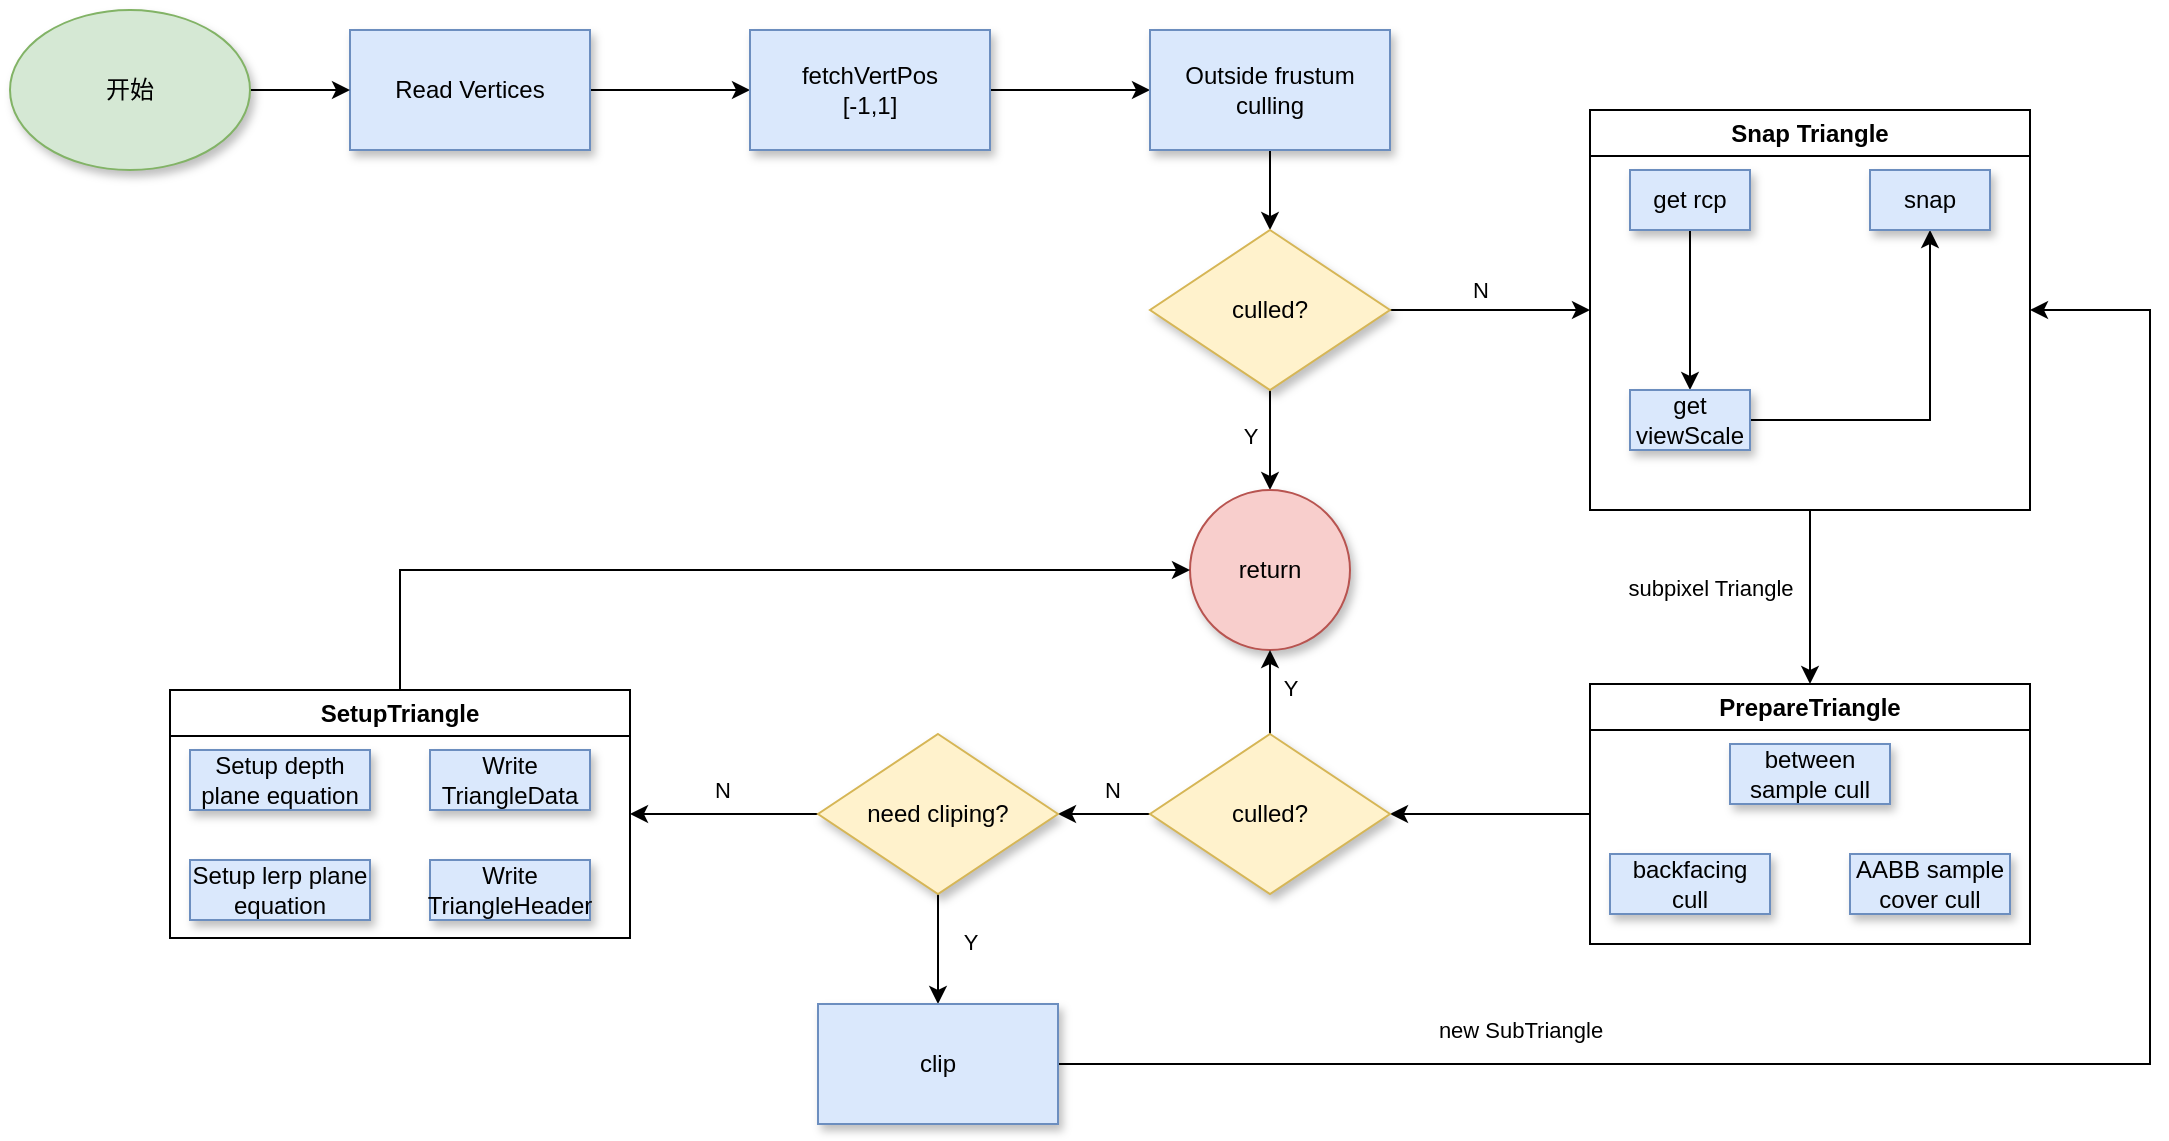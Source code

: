 <mxfile version="24.3.1" type="github">
  <diagram name="第 1 页" id="zPTVT_lEHjepKP2S_No2">
    <mxGraphModel dx="1781" dy="1008" grid="1" gridSize="10" guides="1" tooltips="1" connect="1" arrows="1" fold="1" page="1" pageScale="1" pageWidth="827" pageHeight="1169" math="0" shadow="0">
      <root>
        <mxCell id="0" />
        <mxCell id="1" parent="0" />
        <mxCell id="rsPXkNPQi2C-4VK7HIfT-5" value="" style="edgeStyle=orthogonalEdgeStyle;rounded=0;orthogonalLoop=1;jettySize=auto;html=1;" parent="1" source="rsPXkNPQi2C-4VK7HIfT-1" target="rsPXkNPQi2C-4VK7HIfT-4" edge="1">
          <mxGeometry relative="1" as="geometry" />
        </mxCell>
        <mxCell id="rsPXkNPQi2C-4VK7HIfT-1" value="Read Vertices" style="rounded=0;whiteSpace=wrap;html=1;fillColor=#dae8fc;strokeColor=#6c8ebf;shadow=1;" parent="1" vertex="1">
          <mxGeometry x="180" y="160" width="120" height="60" as="geometry" />
        </mxCell>
        <mxCell id="rsPXkNPQi2C-4VK7HIfT-3" value="" style="edgeStyle=orthogonalEdgeStyle;rounded=0;orthogonalLoop=1;jettySize=auto;html=1;" parent="1" source="rsPXkNPQi2C-4VK7HIfT-2" target="rsPXkNPQi2C-4VK7HIfT-1" edge="1">
          <mxGeometry relative="1" as="geometry" />
        </mxCell>
        <mxCell id="rsPXkNPQi2C-4VK7HIfT-2" value="开始" style="ellipse;whiteSpace=wrap;html=1;fillColor=#d5e8d4;strokeColor=#82b366;shadow=1;" parent="1" vertex="1">
          <mxGeometry x="10" y="150" width="120" height="80" as="geometry" />
        </mxCell>
        <mxCell id="rsPXkNPQi2C-4VK7HIfT-7" value="" style="edgeStyle=orthogonalEdgeStyle;rounded=0;orthogonalLoop=1;jettySize=auto;html=1;" parent="1" source="rsPXkNPQi2C-4VK7HIfT-4" target="rsPXkNPQi2C-4VK7HIfT-6" edge="1">
          <mxGeometry relative="1" as="geometry" />
        </mxCell>
        <mxCell id="rsPXkNPQi2C-4VK7HIfT-4" value="&lt;div&gt;&lt;span style=&quot;background-color: initial;&quot;&gt;fetchVertPos&lt;/span&gt;&lt;br&gt;&lt;/div&gt;&lt;div&gt;[-1,1]&lt;/div&gt;" style="rounded=0;whiteSpace=wrap;html=1;fillColor=#dae8fc;strokeColor=#6c8ebf;shadow=1;" parent="1" vertex="1">
          <mxGeometry x="380" y="160" width="120" height="60" as="geometry" />
        </mxCell>
        <mxCell id="rsPXkNPQi2C-4VK7HIfT-9" value="" style="edgeStyle=orthogonalEdgeStyle;rounded=0;orthogonalLoop=1;jettySize=auto;html=1;" parent="1" source="rsPXkNPQi2C-4VK7HIfT-6" target="rsPXkNPQi2C-4VK7HIfT-8" edge="1">
          <mxGeometry relative="1" as="geometry" />
        </mxCell>
        <mxCell id="rsPXkNPQi2C-4VK7HIfT-6" value="Outside frustum culling" style="rounded=0;whiteSpace=wrap;html=1;fillColor=#dae8fc;strokeColor=#6c8ebf;shadow=1;" parent="1" vertex="1">
          <mxGeometry x="580" y="160" width="120" height="60" as="geometry" />
        </mxCell>
        <mxCell id="rsPXkNPQi2C-4VK7HIfT-11" value="" style="edgeStyle=orthogonalEdgeStyle;rounded=0;orthogonalLoop=1;jettySize=auto;html=1;" parent="1" source="rsPXkNPQi2C-4VK7HIfT-8" target="rsPXkNPQi2C-4VK7HIfT-10" edge="1">
          <mxGeometry relative="1" as="geometry" />
        </mxCell>
        <mxCell id="rsPXkNPQi2C-4VK7HIfT-14" value="Y" style="edgeLabel;html=1;align=center;verticalAlign=middle;resizable=0;points=[];labelBackgroundColor=none;" parent="rsPXkNPQi2C-4VK7HIfT-11" vertex="1" connectable="0">
          <mxGeometry x="-0.093" y="-1" relative="1" as="geometry">
            <mxPoint x="-9" as="offset" />
          </mxGeometry>
        </mxCell>
        <mxCell id="rsPXkNPQi2C-4VK7HIfT-13" value="" style="edgeStyle=orthogonalEdgeStyle;rounded=0;orthogonalLoop=1;jettySize=auto;html=1;entryX=0;entryY=0.5;entryDx=0;entryDy=0;" parent="1" source="rsPXkNPQi2C-4VK7HIfT-8" target="rsPXkNPQi2C-4VK7HIfT-16" edge="1">
          <mxGeometry relative="1" as="geometry" />
        </mxCell>
        <mxCell id="rsPXkNPQi2C-4VK7HIfT-15" value="N" style="edgeLabel;html=1;align=center;verticalAlign=middle;resizable=0;points=[];labelBackgroundColor=none;" parent="rsPXkNPQi2C-4VK7HIfT-13" vertex="1" connectable="0">
          <mxGeometry x="-0.114" relative="1" as="geometry">
            <mxPoint y="-10" as="offset" />
          </mxGeometry>
        </mxCell>
        <mxCell id="rsPXkNPQi2C-4VK7HIfT-8" value="culled?" style="rhombus;whiteSpace=wrap;html=1;fillColor=#fff2cc;strokeColor=#d6b656;shadow=1;" parent="1" vertex="1">
          <mxGeometry x="580" y="260" width="120" height="80" as="geometry" />
        </mxCell>
        <mxCell id="rsPXkNPQi2C-4VK7HIfT-10" value="return" style="ellipse;whiteSpace=wrap;html=1;fillColor=#f8cecc;strokeColor=#b85450;shadow=1;" parent="1" vertex="1">
          <mxGeometry x="600" y="390" width="80" height="80" as="geometry" />
        </mxCell>
        <mxCell id="rsPXkNPQi2C-4VK7HIfT-34" style="edgeStyle=orthogonalEdgeStyle;rounded=0;orthogonalLoop=1;jettySize=auto;html=1;exitX=0.5;exitY=1;exitDx=0;exitDy=0;entryX=0.5;entryY=0;entryDx=0;entryDy=0;" parent="1" source="rsPXkNPQi2C-4VK7HIfT-16" target="rsPXkNPQi2C-4VK7HIfT-24" edge="1">
          <mxGeometry relative="1" as="geometry" />
        </mxCell>
        <mxCell id="rsPXkNPQi2C-4VK7HIfT-64" value="subpixel Triangle" style="edgeLabel;html=1;align=center;verticalAlign=middle;resizable=0;points=[];labelBackgroundColor=none;" parent="rsPXkNPQi2C-4VK7HIfT-34" vertex="1" connectable="0">
          <mxGeometry x="-0.108" y="1" relative="1" as="geometry">
            <mxPoint x="-51" as="offset" />
          </mxGeometry>
        </mxCell>
        <mxCell id="rsPXkNPQi2C-4VK7HIfT-16" value="Snap Triangle" style="swimlane;whiteSpace=wrap;html=1;shadow=0;" parent="1" vertex="1">
          <mxGeometry x="800" y="200" width="220" height="200" as="geometry" />
        </mxCell>
        <mxCell id="rsPXkNPQi2C-4VK7HIfT-19" value="" style="edgeStyle=orthogonalEdgeStyle;rounded=0;orthogonalLoop=1;jettySize=auto;html=1;" parent="rsPXkNPQi2C-4VK7HIfT-16" source="rsPXkNPQi2C-4VK7HIfT-12" target="rsPXkNPQi2C-4VK7HIfT-18" edge="1">
          <mxGeometry relative="1" as="geometry" />
        </mxCell>
        <mxCell id="rsPXkNPQi2C-4VK7HIfT-12" value="get rcp" style="whiteSpace=wrap;html=1;fillColor=#dae8fc;strokeColor=#6c8ebf;shadow=1;" parent="rsPXkNPQi2C-4VK7HIfT-16" vertex="1">
          <mxGeometry x="20" y="30" width="60" height="30" as="geometry" />
        </mxCell>
        <mxCell id="rsPXkNPQi2C-4VK7HIfT-21" value="" style="edgeStyle=orthogonalEdgeStyle;rounded=0;orthogonalLoop=1;jettySize=auto;html=1;" parent="rsPXkNPQi2C-4VK7HIfT-16" source="rsPXkNPQi2C-4VK7HIfT-18" target="rsPXkNPQi2C-4VK7HIfT-20" edge="1">
          <mxGeometry relative="1" as="geometry" />
        </mxCell>
        <mxCell id="rsPXkNPQi2C-4VK7HIfT-18" value="get viewScale" style="whiteSpace=wrap;html=1;fillColor=#dae8fc;strokeColor=#6c8ebf;shadow=1;" parent="rsPXkNPQi2C-4VK7HIfT-16" vertex="1">
          <mxGeometry x="20" y="140" width="60" height="30" as="geometry" />
        </mxCell>
        <mxCell id="rsPXkNPQi2C-4VK7HIfT-20" value="snap" style="whiteSpace=wrap;html=1;fillColor=#dae8fc;strokeColor=#6c8ebf;shadow=1;" parent="rsPXkNPQi2C-4VK7HIfT-16" vertex="1">
          <mxGeometry x="140" y="30" width="60" height="30" as="geometry" />
        </mxCell>
        <mxCell id="rsPXkNPQi2C-4VK7HIfT-42" style="edgeStyle=orthogonalEdgeStyle;rounded=0;orthogonalLoop=1;jettySize=auto;html=1;" parent="1" source="rsPXkNPQi2C-4VK7HIfT-24" target="rsPXkNPQi2C-4VK7HIfT-41" edge="1">
          <mxGeometry relative="1" as="geometry" />
        </mxCell>
        <mxCell id="rsPXkNPQi2C-4VK7HIfT-24" value="PrepareTriangle" style="swimlane;whiteSpace=wrap;html=1;shadow=0;" parent="1" vertex="1">
          <mxGeometry x="800" y="487" width="220" height="130" as="geometry" />
        </mxCell>
        <mxCell id="rsPXkNPQi2C-4VK7HIfT-28" value="backfacing&lt;div&gt;cull&lt;/div&gt;" style="whiteSpace=wrap;html=1;fillColor=#dae8fc;strokeColor=#6c8ebf;shadow=1;" parent="rsPXkNPQi2C-4VK7HIfT-24" vertex="1">
          <mxGeometry x="10" y="85" width="80" height="30" as="geometry" />
        </mxCell>
        <mxCell id="rsPXkNPQi2C-4VK7HIfT-30" value="AABB sample cover cull" style="whiteSpace=wrap;html=1;fillColor=#dae8fc;strokeColor=#6c8ebf;shadow=1;" parent="rsPXkNPQi2C-4VK7HIfT-24" vertex="1">
          <mxGeometry x="130" y="85" width="80" height="30" as="geometry" />
        </mxCell>
        <mxCell id="rsPXkNPQi2C-4VK7HIfT-31" value="between sample cull" style="whiteSpace=wrap;html=1;fillColor=#dae8fc;strokeColor=#6c8ebf;shadow=1;" parent="rsPXkNPQi2C-4VK7HIfT-24" vertex="1">
          <mxGeometry x="70" y="30" width="80" height="30" as="geometry" />
        </mxCell>
        <mxCell id="rsPXkNPQi2C-4VK7HIfT-65" style="edgeStyle=orthogonalEdgeStyle;rounded=0;orthogonalLoop=1;jettySize=auto;html=1;exitX=0.5;exitY=0;exitDx=0;exitDy=0;entryX=0;entryY=0.5;entryDx=0;entryDy=0;" parent="1" source="rsPXkNPQi2C-4VK7HIfT-36" target="rsPXkNPQi2C-4VK7HIfT-10" edge="1">
          <mxGeometry relative="1" as="geometry" />
        </mxCell>
        <mxCell id="rsPXkNPQi2C-4VK7HIfT-36" value="SetupTriangle" style="swimlane;whiteSpace=wrap;html=1;shadow=0;" parent="1" vertex="1">
          <mxGeometry x="90" y="490" width="230" height="124" as="geometry" />
        </mxCell>
        <mxCell id="rsPXkNPQi2C-4VK7HIfT-37" value="Setup depth plane equation" style="whiteSpace=wrap;html=1;fillColor=#dae8fc;strokeColor=#6c8ebf;shadow=1;" parent="rsPXkNPQi2C-4VK7HIfT-36" vertex="1">
          <mxGeometry x="10" y="30" width="90" height="30" as="geometry" />
        </mxCell>
        <mxCell id="rsPXkNPQi2C-4VK7HIfT-38" value="Setup lerp plane equation" style="whiteSpace=wrap;html=1;fillColor=#dae8fc;strokeColor=#6c8ebf;shadow=1;" parent="rsPXkNPQi2C-4VK7HIfT-36" vertex="1">
          <mxGeometry x="10" y="85" width="90" height="30" as="geometry" />
        </mxCell>
        <mxCell id="rsPXkNPQi2C-4VK7HIfT-39" value="Write TriangleHeader" style="whiteSpace=wrap;html=1;fillColor=#dae8fc;strokeColor=#6c8ebf;shadow=1;" parent="rsPXkNPQi2C-4VK7HIfT-36" vertex="1">
          <mxGeometry x="130" y="85" width="80" height="30" as="geometry" />
        </mxCell>
        <mxCell id="rsPXkNPQi2C-4VK7HIfT-40" value="Write TriangleData" style="whiteSpace=wrap;html=1;fillColor=#dae8fc;strokeColor=#6c8ebf;shadow=1;" parent="rsPXkNPQi2C-4VK7HIfT-36" vertex="1">
          <mxGeometry x="130" y="30" width="80" height="30" as="geometry" />
        </mxCell>
        <mxCell id="rsPXkNPQi2C-4VK7HIfT-43" value="" style="edgeStyle=orthogonalEdgeStyle;rounded=0;orthogonalLoop=1;jettySize=auto;html=1;entryX=0.5;entryY=1;entryDx=0;entryDy=0;" parent="1" source="rsPXkNPQi2C-4VK7HIfT-41" target="rsPXkNPQi2C-4VK7HIfT-10" edge="1">
          <mxGeometry relative="1" as="geometry">
            <mxPoint x="640.0" y="487" as="targetPoint" />
          </mxGeometry>
        </mxCell>
        <mxCell id="rsPXkNPQi2C-4VK7HIfT-44" value="Y" style="edgeLabel;html=1;align=center;verticalAlign=middle;resizable=0;points=[];labelBackgroundColor=none;" parent="rsPXkNPQi2C-4VK7HIfT-43" vertex="1" connectable="0">
          <mxGeometry x="0.064" y="1" relative="1" as="geometry">
            <mxPoint x="11" y="-1" as="offset" />
          </mxGeometry>
        </mxCell>
        <mxCell id="rsPXkNPQi2C-4VK7HIfT-46" value="" style="edgeStyle=orthogonalEdgeStyle;rounded=0;orthogonalLoop=1;jettySize=auto;html=1;" parent="1" source="rsPXkNPQi2C-4VK7HIfT-41" target="rsPXkNPQi2C-4VK7HIfT-45" edge="1">
          <mxGeometry relative="1" as="geometry" />
        </mxCell>
        <mxCell id="rsPXkNPQi2C-4VK7HIfT-63" value="N" style="edgeLabel;html=1;align=center;verticalAlign=middle;resizable=0;points=[];labelBackgroundColor=none;" parent="rsPXkNPQi2C-4VK7HIfT-46" vertex="1" connectable="0">
          <mxGeometry x="-0.178" y="1" relative="1" as="geometry">
            <mxPoint y="-13" as="offset" />
          </mxGeometry>
        </mxCell>
        <mxCell id="rsPXkNPQi2C-4VK7HIfT-41" value="culled?" style="rhombus;whiteSpace=wrap;html=1;fillColor=#fff2cc;strokeColor=#d6b656;shadow=1;" parent="1" vertex="1">
          <mxGeometry x="580" y="512" width="120" height="80" as="geometry" />
        </mxCell>
        <mxCell id="rsPXkNPQi2C-4VK7HIfT-55" value="" style="edgeStyle=orthogonalEdgeStyle;rounded=0;orthogonalLoop=1;jettySize=auto;html=1;" parent="1" source="rsPXkNPQi2C-4VK7HIfT-45" target="rsPXkNPQi2C-4VK7HIfT-49" edge="1">
          <mxGeometry relative="1" as="geometry" />
        </mxCell>
        <mxCell id="rsPXkNPQi2C-4VK7HIfT-60" value="Y" style="edgeLabel;html=1;align=center;verticalAlign=middle;resizable=0;points=[];labelBackgroundColor=none;" parent="rsPXkNPQi2C-4VK7HIfT-55" vertex="1" connectable="0">
          <mxGeometry x="-0.21" y="1" relative="1" as="geometry">
            <mxPoint x="15" y="2" as="offset" />
          </mxGeometry>
        </mxCell>
        <mxCell id="rsPXkNPQi2C-4VK7HIfT-59" style="edgeStyle=orthogonalEdgeStyle;rounded=0;orthogonalLoop=1;jettySize=auto;html=1;exitX=0;exitY=0.5;exitDx=0;exitDy=0;entryX=1;entryY=0.5;entryDx=0;entryDy=0;" parent="1" source="rsPXkNPQi2C-4VK7HIfT-45" target="rsPXkNPQi2C-4VK7HIfT-36" edge="1">
          <mxGeometry relative="1" as="geometry" />
        </mxCell>
        <mxCell id="rsPXkNPQi2C-4VK7HIfT-61" value="N" style="edgeLabel;html=1;align=center;verticalAlign=middle;resizable=0;points=[];labelBackgroundColor=none;" parent="rsPXkNPQi2C-4VK7HIfT-59" vertex="1" connectable="0">
          <mxGeometry x="0.037" y="1" relative="1" as="geometry">
            <mxPoint y="-13" as="offset" />
          </mxGeometry>
        </mxCell>
        <mxCell id="rsPXkNPQi2C-4VK7HIfT-45" value="need cliping?" style="rhombus;whiteSpace=wrap;html=1;fillColor=#fff2cc;strokeColor=#d6b656;shadow=1;" parent="1" vertex="1">
          <mxGeometry x="414" y="512" width="120" height="80" as="geometry" />
        </mxCell>
        <mxCell id="rsPXkNPQi2C-4VK7HIfT-56" style="edgeStyle=orthogonalEdgeStyle;rounded=0;orthogonalLoop=1;jettySize=auto;html=1;entryX=1;entryY=0.5;entryDx=0;entryDy=0;" parent="1" source="rsPXkNPQi2C-4VK7HIfT-49" target="rsPXkNPQi2C-4VK7HIfT-16" edge="1">
          <mxGeometry relative="1" as="geometry">
            <Array as="points">
              <mxPoint x="1080" y="677" />
              <mxPoint x="1080" y="300" />
            </Array>
          </mxGeometry>
        </mxCell>
        <mxCell id="rsPXkNPQi2C-4VK7HIfT-57" value="new SubTriangle" style="edgeLabel;html=1;align=center;verticalAlign=middle;resizable=0;points=[];labelBackgroundColor=none;" parent="rsPXkNPQi2C-4VK7HIfT-56" vertex="1" connectable="0">
          <mxGeometry x="-0.531" relative="1" as="geometry">
            <mxPoint y="-17" as="offset" />
          </mxGeometry>
        </mxCell>
        <mxCell id="rsPXkNPQi2C-4VK7HIfT-49" value="clip" style="whiteSpace=wrap;html=1;fillColor=#dae8fc;strokeColor=#6c8ebf;shadow=1;" parent="1" vertex="1">
          <mxGeometry x="414" y="647" width="120" height="60" as="geometry" />
        </mxCell>
      </root>
    </mxGraphModel>
  </diagram>
</mxfile>
